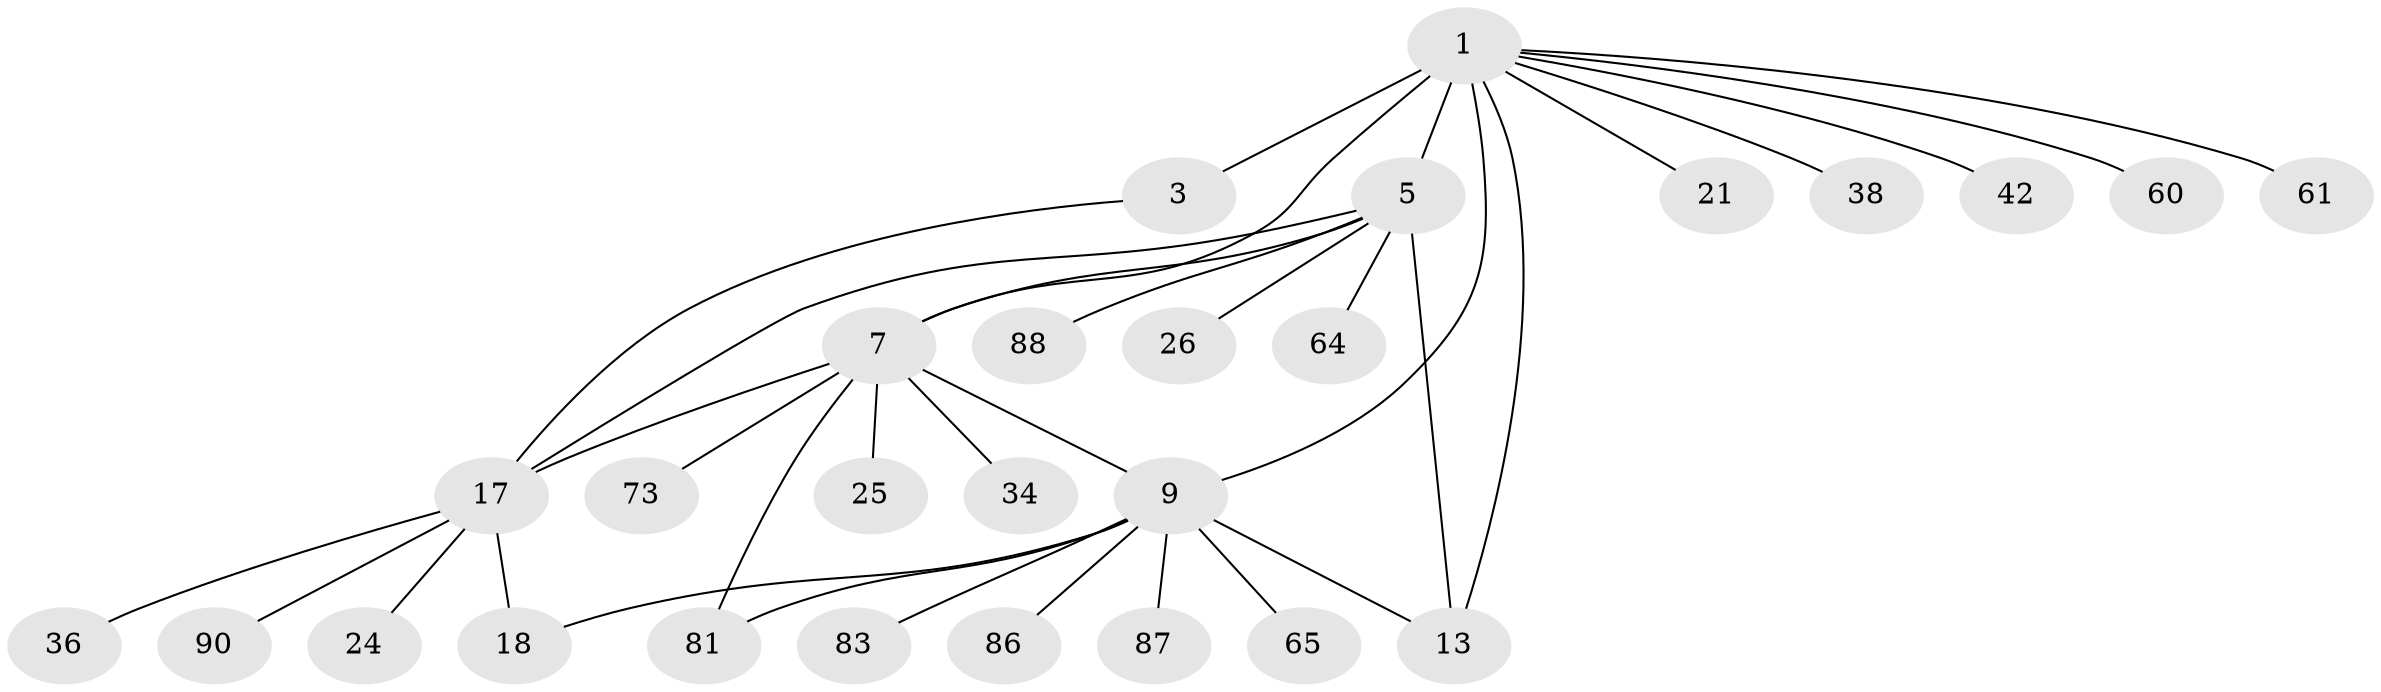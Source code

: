 // original degree distribution, {9: 0.021505376344086023, 8: 0.053763440860215055, 4: 0.043010752688172046, 5: 0.03225806451612903, 14: 0.010752688172043012, 7: 0.021505376344086023, 6: 0.043010752688172046, 3: 0.03225806451612903, 2: 0.1827956989247312, 1: 0.5591397849462365}
// Generated by graph-tools (version 1.1) at 2025/19/03/04/25 18:19:40]
// undirected, 27 vertices, 34 edges
graph export_dot {
graph [start="1"]
  node [color=gray90,style=filled];
  1 [super="+2+28+41+23+4"];
  3;
  5 [super="+14+8+6"];
  7 [super="+33+44+11+52+31+82+63"];
  9 [super="+29+10"];
  13 [super="+79+69+72+15"];
  17 [super="+20+43+50+30"];
  18 [super="+19"];
  21 [super="+40"];
  24 [super="+51"];
  25 [super="+55"];
  26;
  34;
  36;
  38;
  42 [super="+66"];
  60;
  61;
  64;
  65;
  73;
  81;
  83;
  86;
  87;
  88;
  90;
  1 -- 3 [weight=3];
  1 -- 5 [weight=3];
  1 -- 38;
  1 -- 21;
  1 -- 60;
  1 -- 61;
  1 -- 42;
  1 -- 13;
  1 -- 9;
  1 -- 7;
  3 -- 17;
  5 -- 7 [weight=3];
  5 -- 17;
  5 -- 26;
  5 -- 13 [weight=4];
  5 -- 64;
  5 -- 88;
  7 -- 34;
  7 -- 73;
  7 -- 81;
  7 -- 17;
  7 -- 9 [weight=3];
  7 -- 25;
  9 -- 81;
  9 -- 65;
  9 -- 13;
  9 -- 18;
  9 -- 83;
  9 -- 86;
  9 -- 87;
  17 -- 18 [weight=4];
  17 -- 24;
  17 -- 90;
  17 -- 36;
}
